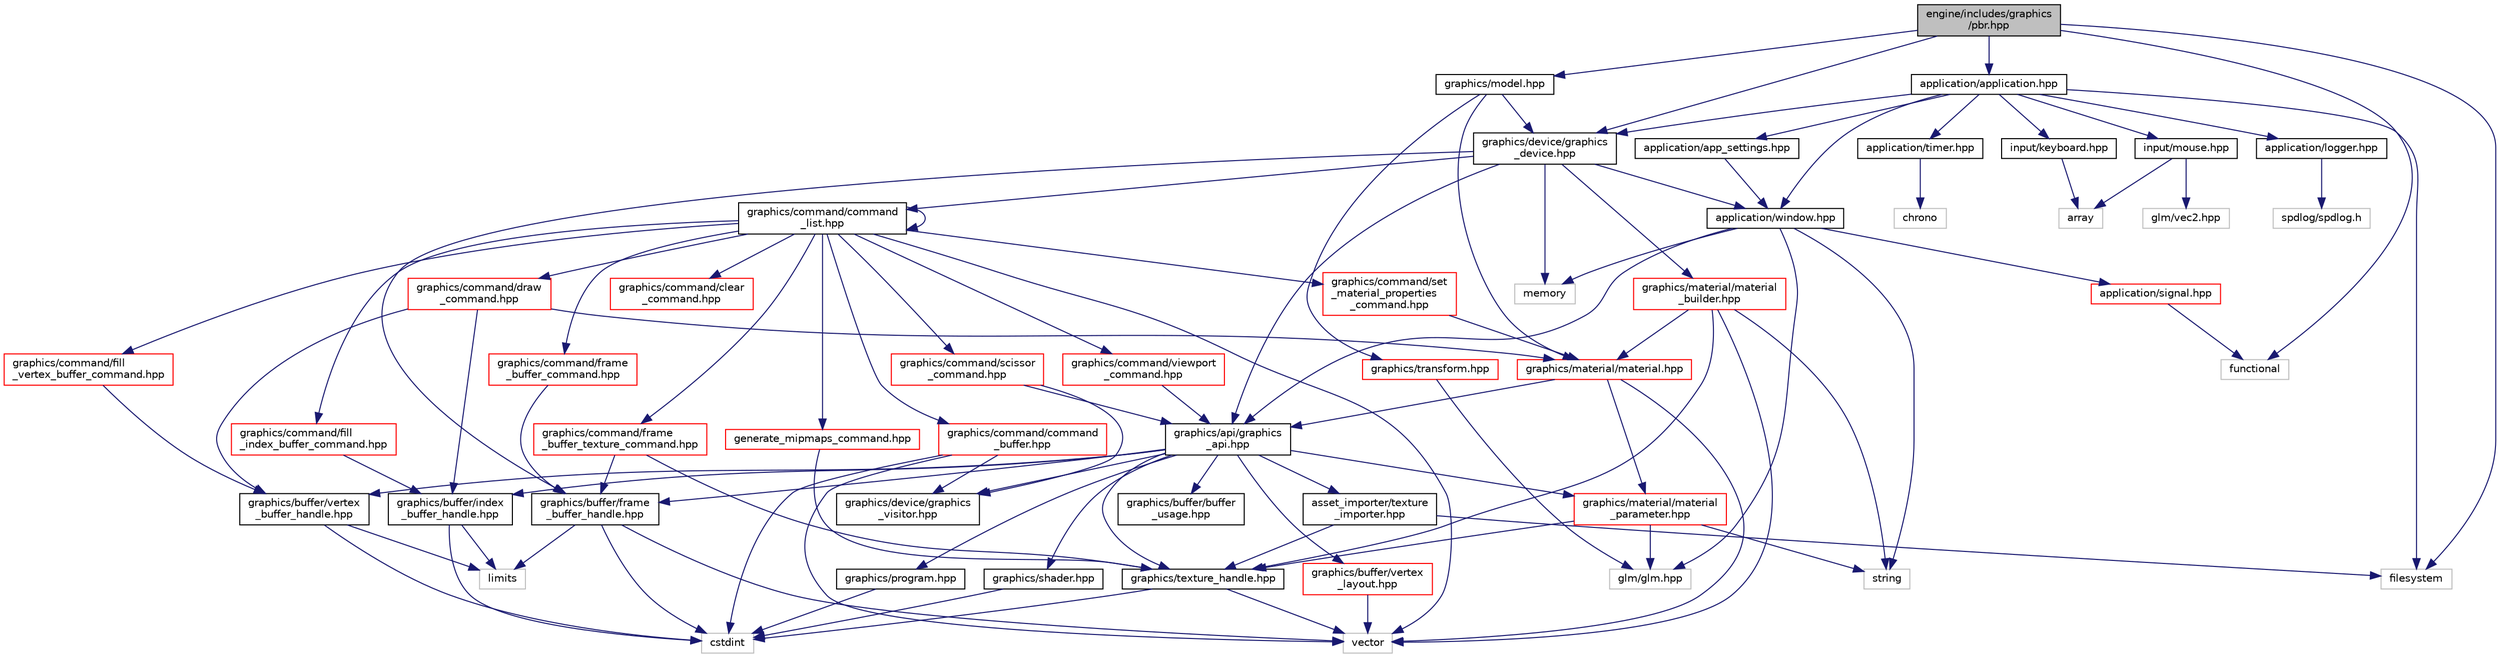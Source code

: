 digraph "engine/includes/graphics/pbr.hpp"
{
 // LATEX_PDF_SIZE
  edge [fontname="Helvetica",fontsize="10",labelfontname="Helvetica",labelfontsize="10"];
  node [fontname="Helvetica",fontsize="10",shape=record];
  Node0 [label="engine/includes/graphics\l/pbr.hpp",height=0.2,width=0.4,color="black", fillcolor="grey75", style="filled", fontcolor="black",tooltip=" "];
  Node0 -> Node1 [color="midnightblue",fontsize="10",style="solid"];
  Node1 [label="application/application.hpp",height=0.2,width=0.4,color="black", fillcolor="white", style="filled",URL="$application_8hpp.html",tooltip=" "];
  Node1 -> Node2 [color="midnightblue",fontsize="10",style="solid"];
  Node2 [label="application/app_settings.hpp",height=0.2,width=0.4,color="black", fillcolor="white", style="filled",URL="$app__settings_8hpp.html",tooltip=" "];
  Node2 -> Node3 [color="midnightblue",fontsize="10",style="solid"];
  Node3 [label="application/window.hpp",height=0.2,width=0.4,color="black", fillcolor="white", style="filled",URL="$window_8hpp.html",tooltip=" "];
  Node3 -> Node4 [color="midnightblue",fontsize="10",style="solid"];
  Node4 [label="graphics/api/graphics\l_api.hpp",height=0.2,width=0.4,color="black", fillcolor="white", style="filled",URL="$graphics__api_8hpp.html",tooltip=" "];
  Node4 -> Node5 [color="midnightblue",fontsize="10",style="solid"];
  Node5 [label="graphics/buffer/frame\l_buffer_handle.hpp",height=0.2,width=0.4,color="black", fillcolor="white", style="filled",URL="$frame__buffer__handle_8hpp.html",tooltip=" "];
  Node5 -> Node6 [color="midnightblue",fontsize="10",style="solid"];
  Node6 [label="cstdint",height=0.2,width=0.4,color="grey75", fillcolor="white", style="filled",tooltip=" "];
  Node5 -> Node7 [color="midnightblue",fontsize="10",style="solid"];
  Node7 [label="limits",height=0.2,width=0.4,color="grey75", fillcolor="white", style="filled",tooltip=" "];
  Node5 -> Node8 [color="midnightblue",fontsize="10",style="solid"];
  Node8 [label="vector",height=0.2,width=0.4,color="grey75", fillcolor="white", style="filled",tooltip=" "];
  Node4 -> Node9 [color="midnightblue",fontsize="10",style="solid"];
  Node9 [label="graphics/material/material\l_parameter.hpp",height=0.2,width=0.4,color="red", fillcolor="white", style="filled",URL="$material__parameter_8hpp.html",tooltip=" "];
  Node9 -> Node10 [color="midnightblue",fontsize="10",style="solid"];
  Node10 [label="glm/glm.hpp",height=0.2,width=0.4,color="grey75", fillcolor="white", style="filled",tooltip=" "];
  Node9 -> Node11 [color="midnightblue",fontsize="10",style="solid"];
  Node11 [label="graphics/texture_handle.hpp",height=0.2,width=0.4,color="black", fillcolor="white", style="filled",URL="$texture__handle_8hpp.html",tooltip=" "];
  Node11 -> Node6 [color="midnightblue",fontsize="10",style="solid"];
  Node11 -> Node8 [color="midnightblue",fontsize="10",style="solid"];
  Node9 -> Node12 [color="midnightblue",fontsize="10",style="solid"];
  Node12 [label="string",height=0.2,width=0.4,color="grey75", fillcolor="white", style="filled",tooltip=" "];
  Node4 -> Node14 [color="midnightblue",fontsize="10",style="solid"];
  Node14 [label="asset_importer/texture\l_importer.hpp",height=0.2,width=0.4,color="black", fillcolor="white", style="filled",URL="$texture__importer_8hpp.html",tooltip=" "];
  Node14 -> Node15 [color="midnightblue",fontsize="10",style="solid"];
  Node15 [label="filesystem",height=0.2,width=0.4,color="grey75", fillcolor="white", style="filled",tooltip=" "];
  Node14 -> Node11 [color="midnightblue",fontsize="10",style="solid"];
  Node4 -> Node16 [color="midnightblue",fontsize="10",style="solid"];
  Node16 [label="graphics/buffer/buffer\l_usage.hpp",height=0.2,width=0.4,color="black", fillcolor="white", style="filled",URL="$buffer__usage_8hpp.html",tooltip=" "];
  Node4 -> Node17 [color="midnightblue",fontsize="10",style="solid"];
  Node17 [label="graphics/buffer/index\l_buffer_handle.hpp",height=0.2,width=0.4,color="black", fillcolor="white", style="filled",URL="$index__buffer__handle_8hpp.html",tooltip=" "];
  Node17 -> Node6 [color="midnightblue",fontsize="10",style="solid"];
  Node17 -> Node7 [color="midnightblue",fontsize="10",style="solid"];
  Node4 -> Node18 [color="midnightblue",fontsize="10",style="solid"];
  Node18 [label="graphics/buffer/vertex\l_buffer_handle.hpp",height=0.2,width=0.4,color="black", fillcolor="white", style="filled",URL="$vertex__buffer__handle_8hpp.html",tooltip=" "];
  Node18 -> Node6 [color="midnightblue",fontsize="10",style="solid"];
  Node18 -> Node7 [color="midnightblue",fontsize="10",style="solid"];
  Node4 -> Node19 [color="midnightblue",fontsize="10",style="solid"];
  Node19 [label="graphics/buffer/vertex\l_layout.hpp",height=0.2,width=0.4,color="red", fillcolor="white", style="filled",URL="$vertex__layout_8hpp.html",tooltip=" "];
  Node19 -> Node8 [color="midnightblue",fontsize="10",style="solid"];
  Node4 -> Node24 [color="midnightblue",fontsize="10",style="solid"];
  Node24 [label="graphics/device/graphics\l_visitor.hpp",height=0.2,width=0.4,color="black", fillcolor="white", style="filled",URL="$graphics__visitor_8hpp.html",tooltip=" "];
  Node4 -> Node25 [color="midnightblue",fontsize="10",style="solid"];
  Node25 [label="graphics/program.hpp",height=0.2,width=0.4,color="black", fillcolor="white", style="filled",URL="$program_8hpp.html",tooltip=" "];
  Node25 -> Node6 [color="midnightblue",fontsize="10",style="solid"];
  Node4 -> Node26 [color="midnightblue",fontsize="10",style="solid"];
  Node26 [label="graphics/shader.hpp",height=0.2,width=0.4,color="black", fillcolor="white", style="filled",URL="$shader_8hpp.html",tooltip=" "];
  Node26 -> Node6 [color="midnightblue",fontsize="10",style="solid"];
  Node4 -> Node11 [color="midnightblue",fontsize="10",style="solid"];
  Node3 -> Node27 [color="midnightblue",fontsize="10",style="solid"];
  Node27 [label="application/signal.hpp",height=0.2,width=0.4,color="red", fillcolor="white", style="filled",URL="$signal_8hpp.html",tooltip=" "];
  Node27 -> Node28 [color="midnightblue",fontsize="10",style="solid"];
  Node28 [label="functional",height=0.2,width=0.4,color="grey75", fillcolor="white", style="filled",tooltip=" "];
  Node3 -> Node10 [color="midnightblue",fontsize="10",style="solid"];
  Node3 -> Node31 [color="midnightblue",fontsize="10",style="solid"];
  Node31 [label="memory",height=0.2,width=0.4,color="grey75", fillcolor="white", style="filled",tooltip=" "];
  Node3 -> Node12 [color="midnightblue",fontsize="10",style="solid"];
  Node1 -> Node32 [color="midnightblue",fontsize="10",style="solid"];
  Node32 [label="application/logger.hpp",height=0.2,width=0.4,color="black", fillcolor="white", style="filled",URL="$logger_8hpp.html",tooltip=" "];
  Node32 -> Node33 [color="midnightblue",fontsize="10",style="solid"];
  Node33 [label="spdlog/spdlog.h",height=0.2,width=0.4,color="grey75", fillcolor="white", style="filled",tooltip=" "];
  Node1 -> Node34 [color="midnightblue",fontsize="10",style="solid"];
  Node34 [label="application/timer.hpp",height=0.2,width=0.4,color="black", fillcolor="white", style="filled",URL="$timer_8hpp.html",tooltip=" "];
  Node34 -> Node35 [color="midnightblue",fontsize="10",style="solid"];
  Node35 [label="chrono",height=0.2,width=0.4,color="grey75", fillcolor="white", style="filled",tooltip=" "];
  Node1 -> Node3 [color="midnightblue",fontsize="10",style="solid"];
  Node1 -> Node15 [color="midnightblue",fontsize="10",style="solid"];
  Node1 -> Node36 [color="midnightblue",fontsize="10",style="solid"];
  Node36 [label="graphics/device/graphics\l_device.hpp",height=0.2,width=0.4,color="black", fillcolor="white", style="filled",URL="$graphics__device_8hpp.html",tooltip=" "];
  Node36 -> Node3 [color="midnightblue",fontsize="10",style="solid"];
  Node36 -> Node4 [color="midnightblue",fontsize="10",style="solid"];
  Node36 -> Node5 [color="midnightblue",fontsize="10",style="solid"];
  Node36 -> Node37 [color="midnightblue",fontsize="10",style="solid"];
  Node37 [label="graphics/command/command\l_list.hpp",height=0.2,width=0.4,color="black", fillcolor="white", style="filled",URL="$command__list_8hpp.html",tooltip=" "];
  Node37 -> Node38 [color="midnightblue",fontsize="10",style="solid"];
  Node38 [label="generate_mipmaps_command.hpp",height=0.2,width=0.4,color="red", fillcolor="white", style="filled",URL="$generate__mipmaps__command_8hpp.html",tooltip=" "];
  Node38 -> Node11 [color="midnightblue",fontsize="10",style="solid"];
  Node37 -> Node40 [color="midnightblue",fontsize="10",style="solid"];
  Node40 [label="graphics/command/clear\l_command.hpp",height=0.2,width=0.4,color="red", fillcolor="white", style="filled",URL="$clear__command_8hpp.html",tooltip=" "];
  Node37 -> Node42 [color="midnightblue",fontsize="10",style="solid"];
  Node42 [label="graphics/command/command\l_buffer.hpp",height=0.2,width=0.4,color="red", fillcolor="white", style="filled",URL="$command__buffer_8hpp.html",tooltip=" "];
  Node42 -> Node6 [color="midnightblue",fontsize="10",style="solid"];
  Node42 -> Node24 [color="midnightblue",fontsize="10",style="solid"];
  Node42 -> Node8 [color="midnightblue",fontsize="10",style="solid"];
  Node37 -> Node37 [color="midnightblue",fontsize="10",style="solid"];
  Node37 -> Node44 [color="midnightblue",fontsize="10",style="solid"];
  Node44 [label="graphics/command/draw\l_command.hpp",height=0.2,width=0.4,color="red", fillcolor="white", style="filled",URL="$draw__command_8hpp.html",tooltip=" "];
  Node44 -> Node17 [color="midnightblue",fontsize="10",style="solid"];
  Node44 -> Node18 [color="midnightblue",fontsize="10",style="solid"];
  Node44 -> Node45 [color="midnightblue",fontsize="10",style="solid"];
  Node45 [label="graphics/material/material.hpp",height=0.2,width=0.4,color="red", fillcolor="white", style="filled",URL="$material_8hpp.html",tooltip=" "];
  Node45 -> Node4 [color="midnightblue",fontsize="10",style="solid"];
  Node45 -> Node9 [color="midnightblue",fontsize="10",style="solid"];
  Node45 -> Node8 [color="midnightblue",fontsize="10",style="solid"];
  Node37 -> Node47 [color="midnightblue",fontsize="10",style="solid"];
  Node47 [label="graphics/command/fill\l_index_buffer_command.hpp",height=0.2,width=0.4,color="red", fillcolor="white", style="filled",URL="$fill__index__buffer__command_8hpp.html",tooltip=" "];
  Node47 -> Node17 [color="midnightblue",fontsize="10",style="solid"];
  Node37 -> Node48 [color="midnightblue",fontsize="10",style="solid"];
  Node48 [label="graphics/command/fill\l_vertex_buffer_command.hpp",height=0.2,width=0.4,color="red", fillcolor="white", style="filled",URL="$fill__vertex__buffer__command_8hpp.html",tooltip=" "];
  Node48 -> Node18 [color="midnightblue",fontsize="10",style="solid"];
  Node37 -> Node49 [color="midnightblue",fontsize="10",style="solid"];
  Node49 [label="graphics/command/frame\l_buffer_command.hpp",height=0.2,width=0.4,color="red", fillcolor="white", style="filled",URL="$frame__buffer__command_8hpp.html",tooltip=" "];
  Node49 -> Node5 [color="midnightblue",fontsize="10",style="solid"];
  Node37 -> Node50 [color="midnightblue",fontsize="10",style="solid"];
  Node50 [label="graphics/command/frame\l_buffer_texture_command.hpp",height=0.2,width=0.4,color="red", fillcolor="white", style="filled",URL="$frame__buffer__texture__command_8hpp.html",tooltip=" "];
  Node50 -> Node5 [color="midnightblue",fontsize="10",style="solid"];
  Node50 -> Node11 [color="midnightblue",fontsize="10",style="solid"];
  Node37 -> Node51 [color="midnightblue",fontsize="10",style="solid"];
  Node51 [label="graphics/command/scissor\l_command.hpp",height=0.2,width=0.4,color="red", fillcolor="white", style="filled",URL="$scissor__command_8hpp.html",tooltip=" "];
  Node51 -> Node4 [color="midnightblue",fontsize="10",style="solid"];
  Node51 -> Node24 [color="midnightblue",fontsize="10",style="solid"];
  Node37 -> Node52 [color="midnightblue",fontsize="10",style="solid"];
  Node52 [label="graphics/command/set\l_material_properties\l_command.hpp",height=0.2,width=0.4,color="red", fillcolor="white", style="filled",URL="$set__material__properties__command_8hpp.html",tooltip=" "];
  Node52 -> Node45 [color="midnightblue",fontsize="10",style="solid"];
  Node37 -> Node53 [color="midnightblue",fontsize="10",style="solid"];
  Node53 [label="graphics/command/viewport\l_command.hpp",height=0.2,width=0.4,color="red", fillcolor="white", style="filled",URL="$viewport__command_8hpp.html",tooltip=" "];
  Node53 -> Node4 [color="midnightblue",fontsize="10",style="solid"];
  Node37 -> Node8 [color="midnightblue",fontsize="10",style="solid"];
  Node36 -> Node54 [color="midnightblue",fontsize="10",style="solid"];
  Node54 [label="graphics/material/material\l_builder.hpp",height=0.2,width=0.4,color="red", fillcolor="white", style="filled",URL="$material__builder_8hpp.html",tooltip=" "];
  Node54 -> Node45 [color="midnightblue",fontsize="10",style="solid"];
  Node54 -> Node11 [color="midnightblue",fontsize="10",style="solid"];
  Node54 -> Node12 [color="midnightblue",fontsize="10",style="solid"];
  Node54 -> Node8 [color="midnightblue",fontsize="10",style="solid"];
  Node36 -> Node31 [color="midnightblue",fontsize="10",style="solid"];
  Node1 -> Node56 [color="midnightblue",fontsize="10",style="solid"];
  Node56 [label="input/keyboard.hpp",height=0.2,width=0.4,color="black", fillcolor="white", style="filled",URL="$keyboard_8hpp.html",tooltip=" "];
  Node56 -> Node57 [color="midnightblue",fontsize="10",style="solid"];
  Node57 [label="array",height=0.2,width=0.4,color="grey75", fillcolor="white", style="filled",tooltip=" "];
  Node1 -> Node58 [color="midnightblue",fontsize="10",style="solid"];
  Node58 [label="input/mouse.hpp",height=0.2,width=0.4,color="black", fillcolor="white", style="filled",URL="$mouse_8hpp.html",tooltip=" "];
  Node58 -> Node57 [color="midnightblue",fontsize="10",style="solid"];
  Node58 -> Node59 [color="midnightblue",fontsize="10",style="solid"];
  Node59 [label="glm/vec2.hpp",height=0.2,width=0.4,color="grey75", fillcolor="white", style="filled",tooltip=" "];
  Node0 -> Node15 [color="midnightblue",fontsize="10",style="solid"];
  Node0 -> Node28 [color="midnightblue",fontsize="10",style="solid"];
  Node0 -> Node36 [color="midnightblue",fontsize="10",style="solid"];
  Node0 -> Node60 [color="midnightblue",fontsize="10",style="solid"];
  Node60 [label="graphics/model.hpp",height=0.2,width=0.4,color="black", fillcolor="white", style="filled",URL="$model_8hpp.html",tooltip=" "];
  Node60 -> Node36 [color="midnightblue",fontsize="10",style="solid"];
  Node60 -> Node45 [color="midnightblue",fontsize="10",style="solid"];
  Node60 -> Node61 [color="midnightblue",fontsize="10",style="solid"];
  Node61 [label="graphics/transform.hpp",height=0.2,width=0.4,color="red", fillcolor="white", style="filled",URL="$transform_8hpp.html",tooltip=" "];
  Node61 -> Node10 [color="midnightblue",fontsize="10",style="solid"];
}
